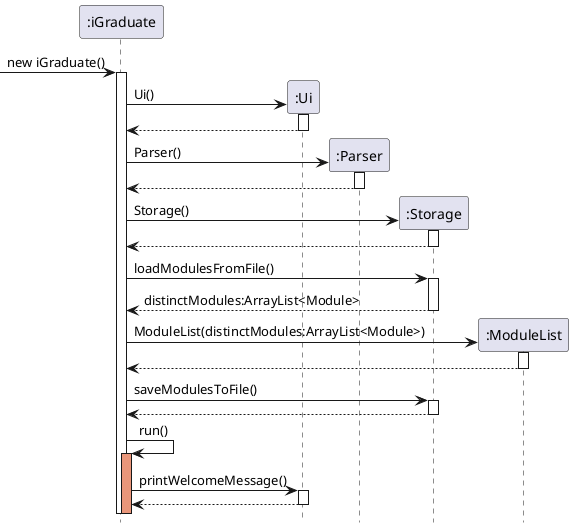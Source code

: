 @startuml
hide footbox

Participant ":iGraduate" as iGraduate
Participant ":Ui" as ui
Participant ":Parser" as parser
Participant ":Storage" as storage
Participant ":ModuleList" as moduleList

 -> iGraduate : new iGraduate()
activate iGraduate

create ui
iGraduate -> ui:Ui()
activate ui
return

create parser
iGraduate -> parser:Parser()
activate parser
return

create storage
iGraduate -> storage:Storage()
activate storage
return

iGraduate -> storage:loadModulesFromFile()
activate storage
return distinctModules:ArrayList<Module>

create moduleList
iGraduate -> moduleList: ModuleList(distinctModules:ArrayList<Module>)
activate moduleList
return

iGraduate -> storage:saveModulesToFile()
activate storage
return

iGraduate -> iGraduate: run()
activate iGraduate #DarkSalmon

iGraduate -> ui:printWelcomeMessage()
activate ui
return

@enduml